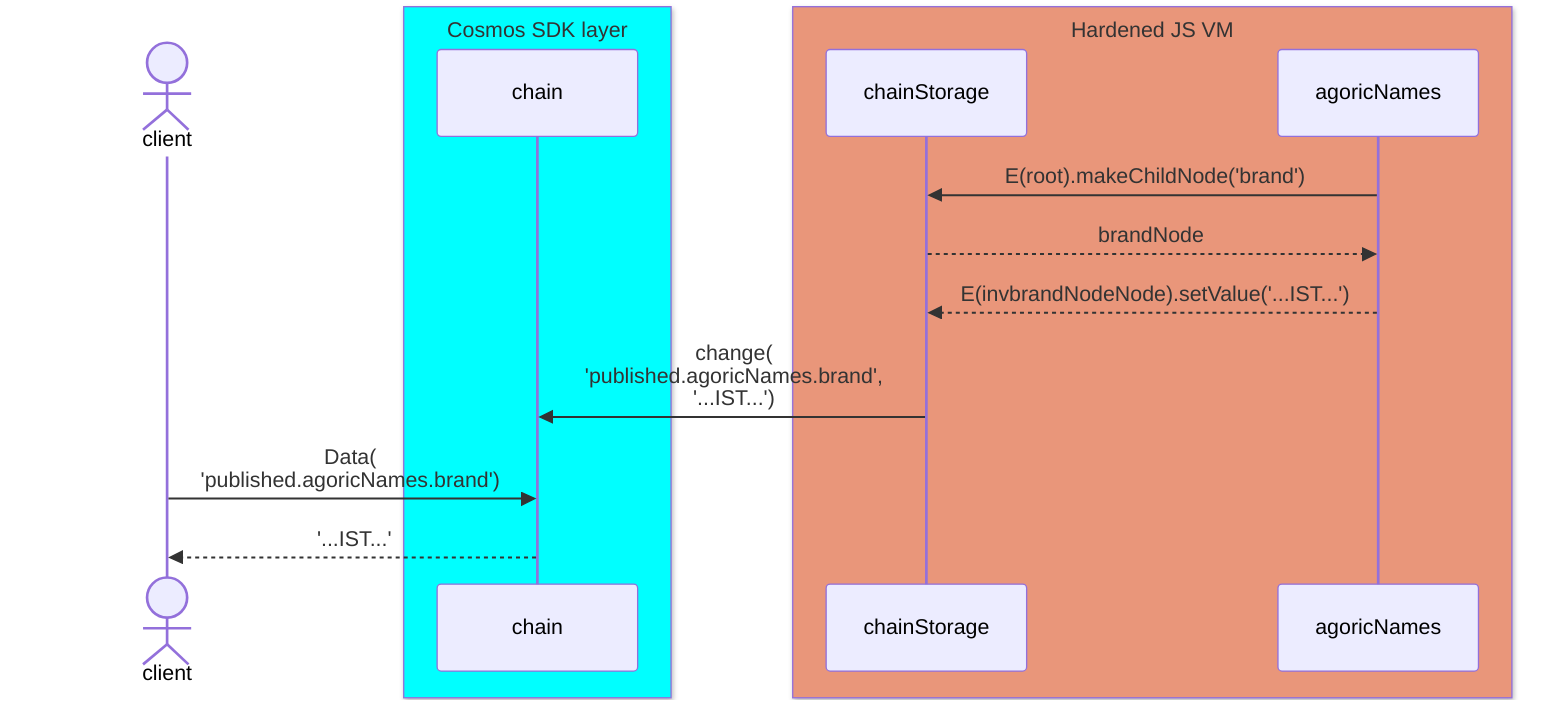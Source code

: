 sequenceDiagram
  actor client

  box aqua Cosmos SDK layer
  participant chain
  end

  box darksalmon Hardened JS VM
  participant chainStorage
  participant agoricNames
  end

    agoricNames->>chainStorage: E(root).makeChildNode('brand')
    chainStorage-->>agoricNames: brandNode
    agoricNames-->>chainStorage: E(invbrandNodeNode).setValue('...IST...')
    chainStorage->>chain: change(<br>'published.agoricNames.brand',<br> '...IST...')
    client->>chain: Data(<br>'published.agoricNames.brand')
    chain-->>client: '...IST...'
